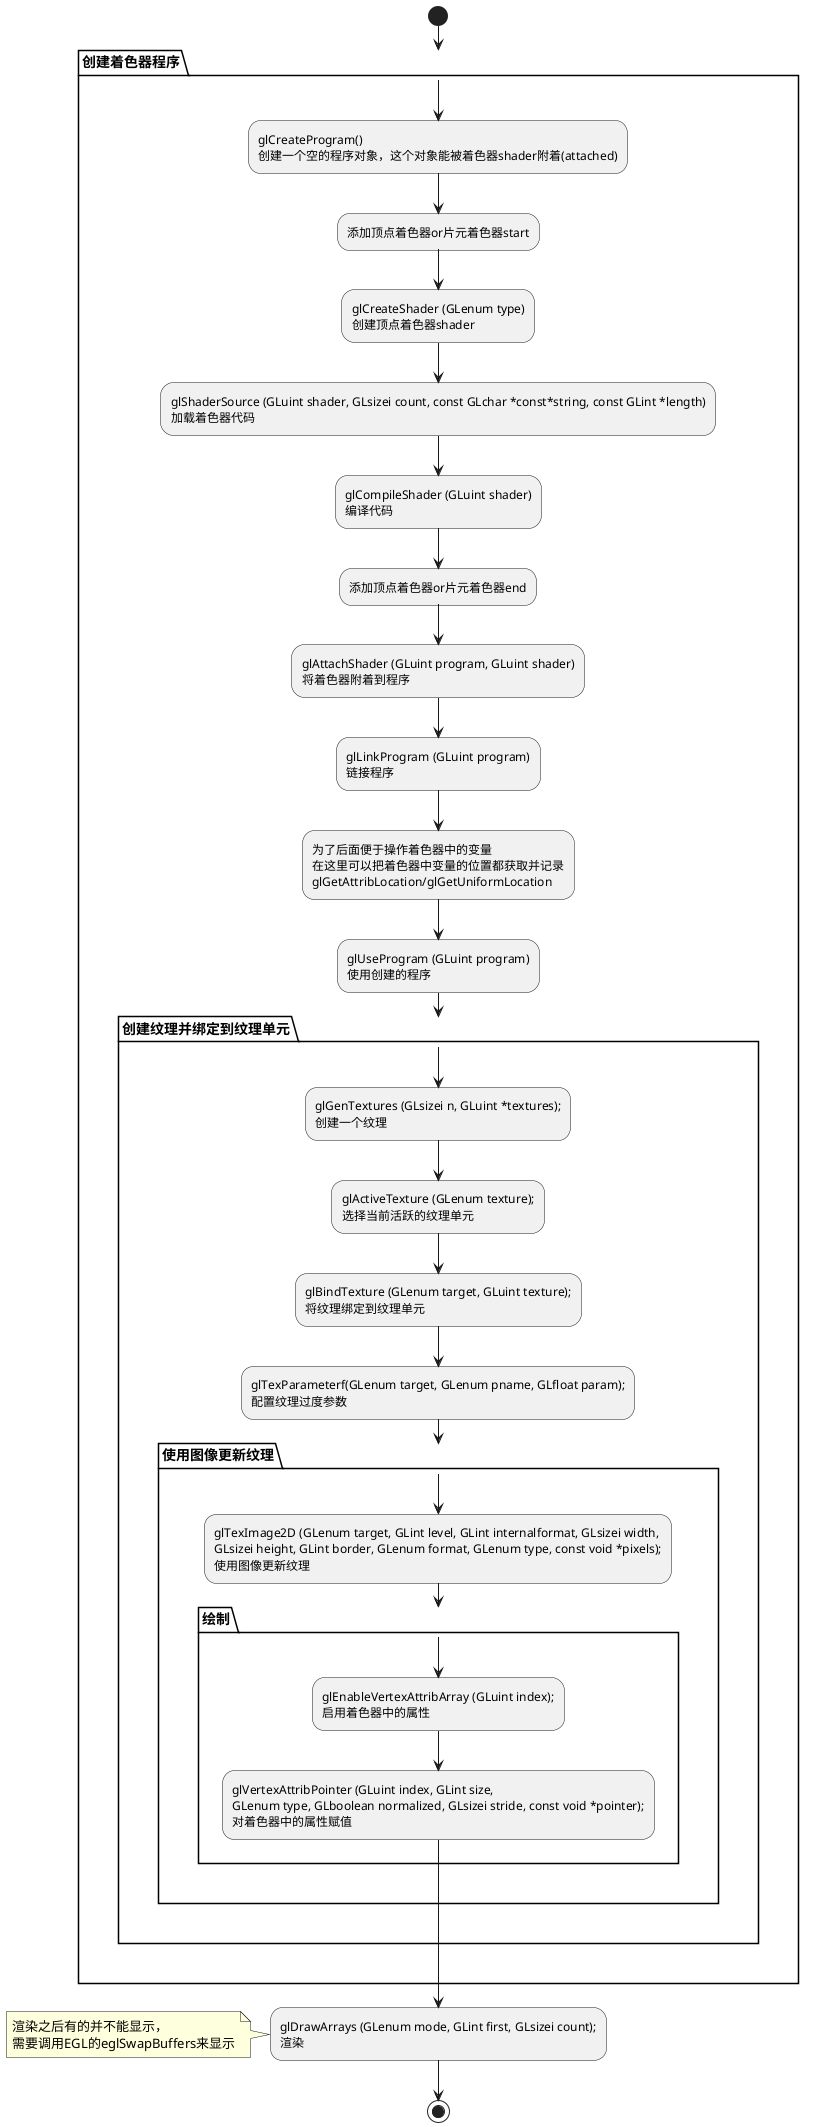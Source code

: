 @startuml
(*)  --> 创建着色器程序
partition 创建着色器程序 {
--> glCreateProgram()\n创建一个空的程序对象，这个对象能被着色器shader附着(attached)
--> 添加顶点着色器or片元着色器start
--> glCreateShader (GLenum type)\n创建顶点着色器shader
--> glShaderSource (GLuint shader, GLsizei count, const GLchar *const*string, const GLint *length)\n加载着色器代码
--> glCompileShader (GLuint shader)\n编译代码
--> 添加顶点着色器or片元着色器end
--> glAttachShader (GLuint program, GLuint shader)\n将着色器附着到程序
--> glLinkProgram (GLuint program)\n链接程序
--> "为了后面便于操作着色器中的变量
在这里可以把着色器中变量的位置都获取并记录
glGetAttribLocation/glGetUniformLocation"
--> glUseProgram (GLuint program)\n使用创建的程序

--> 创建纹理并绑定到纹理单元
}

partition 创建纹理并绑定到纹理单元 {
--> glGenTextures (GLsizei n, GLuint *textures);\n创建一个纹理
--> glActiveTexture (GLenum texture);\n选择当前活跃的纹理单元
--> glBindTexture (GLenum target, GLuint texture);\n将纹理绑定到纹理单元
--> "glTexParameterf(GLenum target, GLenum pname, GLfloat param);
配置纹理过度参数"
--> 使用图像更新纹理
}

partition 使用图像更新纹理 {
--> "glTexImage2D (GLenum target, GLint level, GLint internalformat, GLsizei width,
                  GLsizei height, GLint border, GLenum format, GLenum type, const void *pixels);
                  使用图像更新纹理"
--> 绘制
}

partition 绘制 {
--> glEnableVertexAttribArray (GLuint index);\n启用着色器中的属性
--> "glVertexAttribPointer (GLuint index, GLint size,
GLenum type, GLboolean normalized, GLsizei stride, const void *pointer);
对着色器中的属性赋值"
}
--> "glDrawArrays (GLenum mode, GLint first, GLsizei count);
渲染"
note left
   渲染之后有的并不能显示，
   需要调用EGL的eglSwapBuffers来显示
end note
-->(*)
@enduml